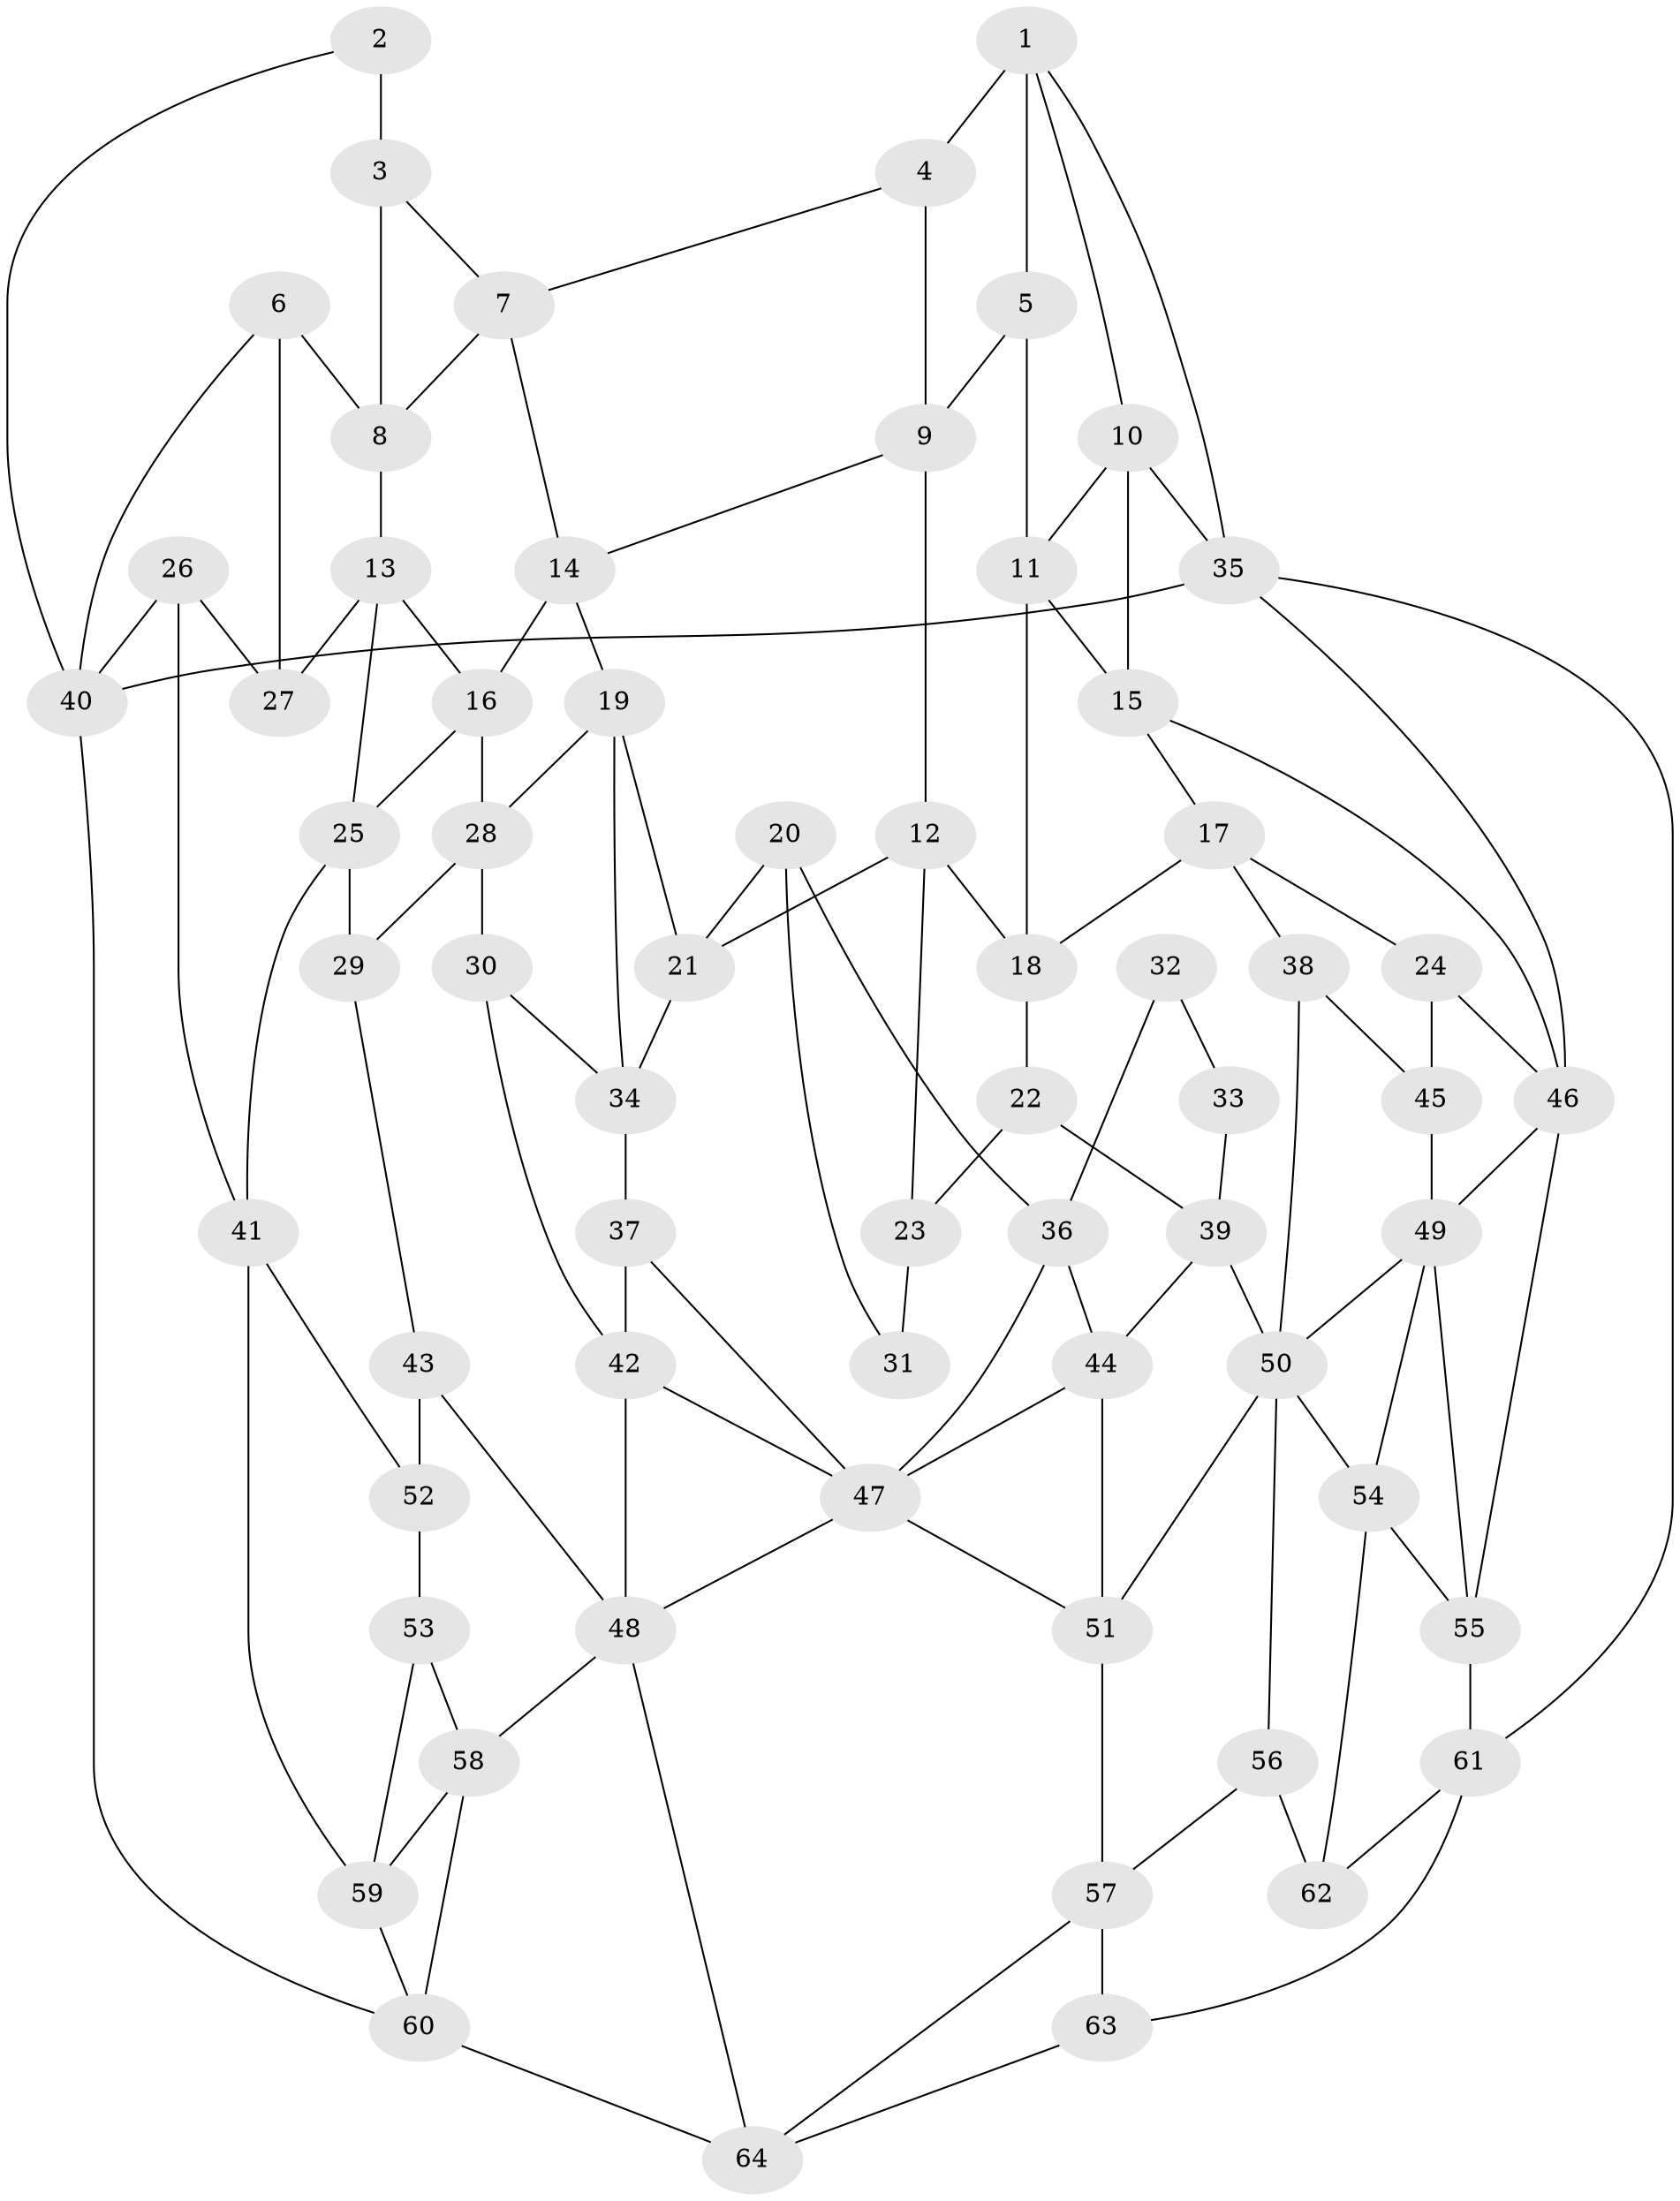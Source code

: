 // original degree distribution, {3: 0.03125, 4: 0.234375, 6: 0.25, 5: 0.484375}
// Generated by graph-tools (version 1.1) at 2025/27/03/09/25 03:27:07]
// undirected, 64 vertices, 118 edges
graph export_dot {
graph [start="1"]
  node [color=gray90,style=filled];
  1;
  2;
  3;
  4;
  5;
  6;
  7;
  8;
  9;
  10;
  11;
  12;
  13;
  14;
  15;
  16;
  17;
  18;
  19;
  20;
  21;
  22;
  23;
  24;
  25;
  26;
  27;
  28;
  29;
  30;
  31;
  32;
  33;
  34;
  35;
  36;
  37;
  38;
  39;
  40;
  41;
  42;
  43;
  44;
  45;
  46;
  47;
  48;
  49;
  50;
  51;
  52;
  53;
  54;
  55;
  56;
  57;
  58;
  59;
  60;
  61;
  62;
  63;
  64;
  1 -- 4 [weight=2.0];
  1 -- 5 [weight=1.0];
  1 -- 10 [weight=1.0];
  1 -- 35 [weight=1.0];
  2 -- 3 [weight=2.0];
  2 -- 40 [weight=1.0];
  3 -- 7 [weight=1.0];
  3 -- 8 [weight=1.0];
  4 -- 7 [weight=1.0];
  4 -- 9 [weight=1.0];
  5 -- 9 [weight=1.0];
  5 -- 11 [weight=1.0];
  6 -- 8 [weight=1.0];
  6 -- 27 [weight=2.0];
  6 -- 40 [weight=1.0];
  7 -- 8 [weight=1.0];
  7 -- 14 [weight=1.0];
  8 -- 13 [weight=1.0];
  9 -- 12 [weight=1.0];
  9 -- 14 [weight=1.0];
  10 -- 11 [weight=1.0];
  10 -- 15 [weight=1.0];
  10 -- 35 [weight=1.0];
  11 -- 15 [weight=1.0];
  11 -- 18 [weight=1.0];
  12 -- 18 [weight=1.0];
  12 -- 21 [weight=1.0];
  12 -- 23 [weight=1.0];
  13 -- 16 [weight=1.0];
  13 -- 25 [weight=1.0];
  13 -- 27 [weight=1.0];
  14 -- 16 [weight=1.0];
  14 -- 19 [weight=1.0];
  15 -- 17 [weight=1.0];
  15 -- 46 [weight=1.0];
  16 -- 25 [weight=1.0];
  16 -- 28 [weight=1.0];
  17 -- 18 [weight=1.0];
  17 -- 24 [weight=1.0];
  17 -- 38 [weight=1.0];
  18 -- 22 [weight=1.0];
  19 -- 21 [weight=1.0];
  19 -- 28 [weight=1.0];
  19 -- 34 [weight=1.0];
  20 -- 21 [weight=1.0];
  20 -- 31 [weight=1.0];
  20 -- 36 [weight=1.0];
  21 -- 34 [weight=1.0];
  22 -- 23 [weight=1.0];
  22 -- 39 [weight=1.0];
  23 -- 31 [weight=2.0];
  24 -- 45 [weight=1.0];
  24 -- 46 [weight=2.0];
  25 -- 29 [weight=1.0];
  25 -- 41 [weight=1.0];
  26 -- 27 [weight=1.0];
  26 -- 40 [weight=1.0];
  26 -- 41 [weight=1.0];
  28 -- 29 [weight=1.0];
  28 -- 30 [weight=1.0];
  29 -- 43 [weight=1.0];
  30 -- 34 [weight=1.0];
  30 -- 42 [weight=1.0];
  32 -- 33 [weight=2.0];
  32 -- 36 [weight=1.0];
  33 -- 39 [weight=1.0];
  34 -- 37 [weight=1.0];
  35 -- 40 [weight=2.0];
  35 -- 46 [weight=1.0];
  35 -- 61 [weight=1.0];
  36 -- 44 [weight=1.0];
  36 -- 47 [weight=1.0];
  37 -- 42 [weight=1.0];
  37 -- 47 [weight=1.0];
  38 -- 45 [weight=2.0];
  38 -- 50 [weight=1.0];
  39 -- 44 [weight=1.0];
  39 -- 50 [weight=1.0];
  40 -- 60 [weight=1.0];
  41 -- 52 [weight=1.0];
  41 -- 59 [weight=1.0];
  42 -- 47 [weight=1.0];
  42 -- 48 [weight=1.0];
  43 -- 48 [weight=1.0];
  43 -- 52 [weight=2.0];
  44 -- 47 [weight=1.0];
  44 -- 51 [weight=1.0];
  45 -- 49 [weight=1.0];
  46 -- 49 [weight=1.0];
  46 -- 55 [weight=1.0];
  47 -- 48 [weight=1.0];
  47 -- 51 [weight=1.0];
  48 -- 58 [weight=1.0];
  48 -- 64 [weight=1.0];
  49 -- 50 [weight=1.0];
  49 -- 54 [weight=1.0];
  49 -- 55 [weight=1.0];
  50 -- 51 [weight=1.0];
  50 -- 54 [weight=1.0];
  50 -- 56 [weight=1.0];
  51 -- 57 [weight=1.0];
  52 -- 53 [weight=1.0];
  53 -- 58 [weight=1.0];
  53 -- 59 [weight=1.0];
  54 -- 55 [weight=1.0];
  54 -- 62 [weight=1.0];
  55 -- 61 [weight=1.0];
  56 -- 57 [weight=1.0];
  56 -- 62 [weight=2.0];
  57 -- 63 [weight=1.0];
  57 -- 64 [weight=1.0];
  58 -- 59 [weight=1.0];
  58 -- 60 [weight=1.0];
  59 -- 60 [weight=1.0];
  60 -- 64 [weight=1.0];
  61 -- 62 [weight=1.0];
  61 -- 63 [weight=1.0];
  63 -- 64 [weight=1.0];
}
